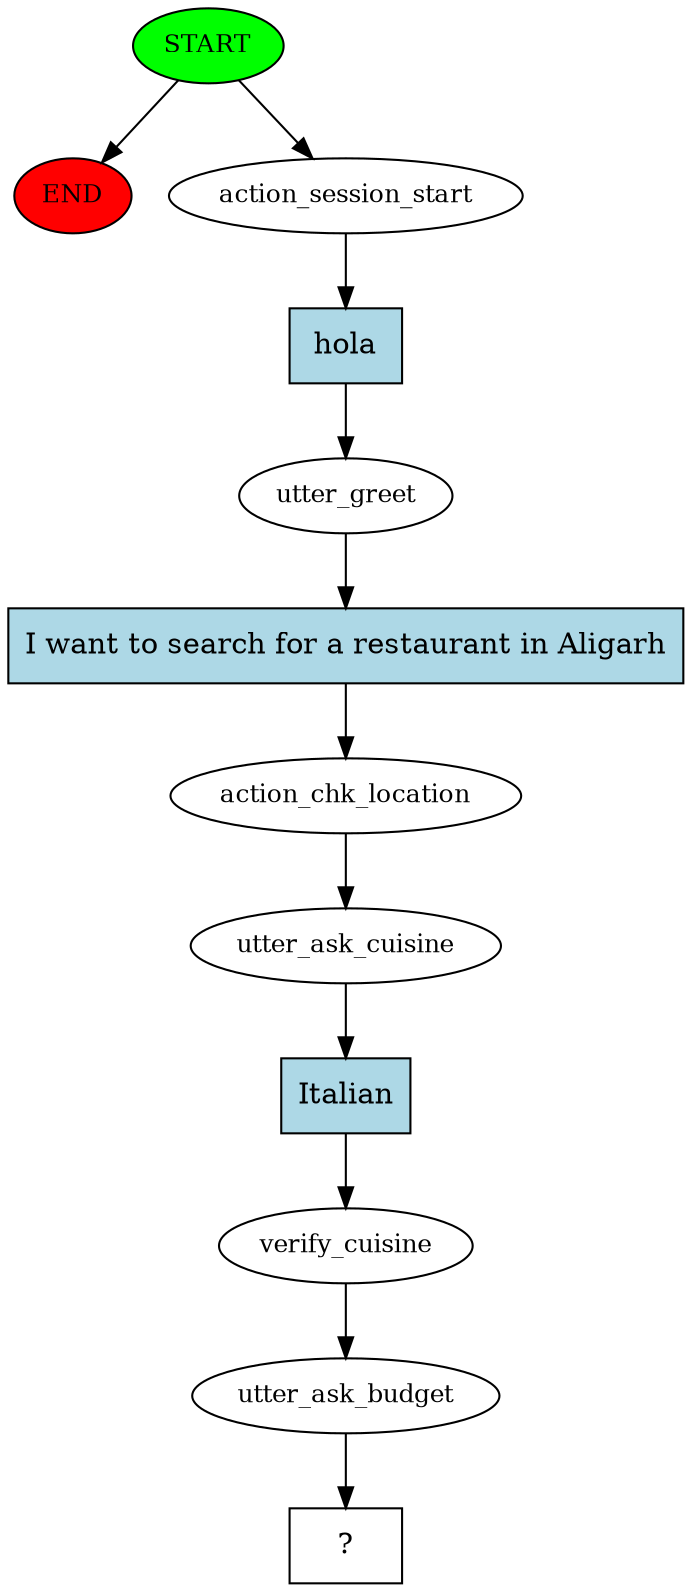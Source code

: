 digraph  {
0 [class="start active", fillcolor=green, fontsize=12, label=START, style=filled];
"-1" [class=end, fillcolor=red, fontsize=12, label=END, style=filled];
1 [class=active, fontsize=12, label=action_session_start];
2 [class=active, fontsize=12, label=utter_greet];
3 [class=active, fontsize=12, label=action_chk_location];
4 [class=active, fontsize=12, label=utter_ask_cuisine];
5 [class=active, fontsize=12, label=verify_cuisine];
6 [class=active, fontsize=12, label=utter_ask_budget];
7 [class="intent dashed active", label="  ?  ", shape=rect];
8 [class="intent active", fillcolor=lightblue, label=hola, shape=rect, style=filled];
9 [class="intent active", fillcolor=lightblue, label="I want to search for a restaurant in Aligarh", shape=rect, style=filled];
10 [class="intent active", fillcolor=lightblue, label=Italian, shape=rect, style=filled];
0 -> "-1"  [class="", key=NONE, label=""];
0 -> 1  [class=active, key=NONE, label=""];
1 -> 8  [class=active, key=0];
2 -> 9  [class=active, key=0];
3 -> 4  [class=active, key=NONE, label=""];
4 -> 10  [class=active, key=0];
5 -> 6  [class=active, key=NONE, label=""];
6 -> 7  [class=active, key=NONE, label=""];
8 -> 2  [class=active, key=0];
9 -> 3  [class=active, key=0];
10 -> 5  [class=active, key=0];
}
